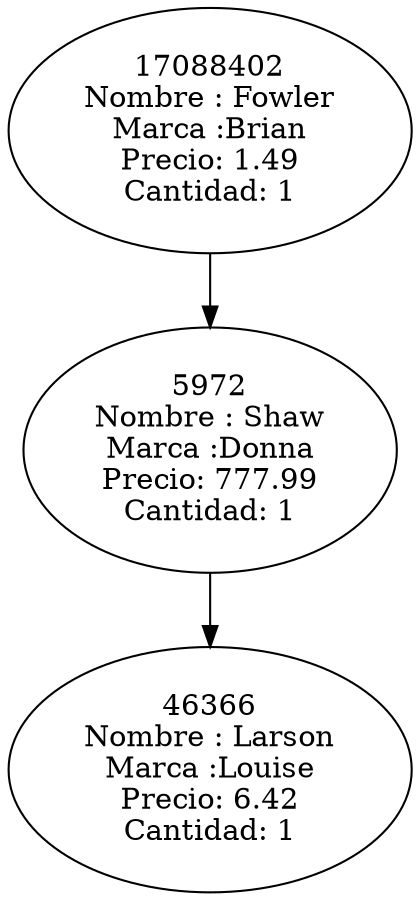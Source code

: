 digraph g { 
nodo0[label ="17088402\nNombre : Fowler\nMarca :Brian\nPrecio: 1.49\nCantidad: 1"];
nodo1[label ="5972\nNombre : Shaw\nMarca :Donna\nPrecio: 777.99\nCantidad: 1"];
nodo2[label ="46366\nNombre : Larson\nMarca :Louise\nPrecio: 6.42\nCantidad: 1"];
nodo0->nodo1;
nodo1->nodo2;
}